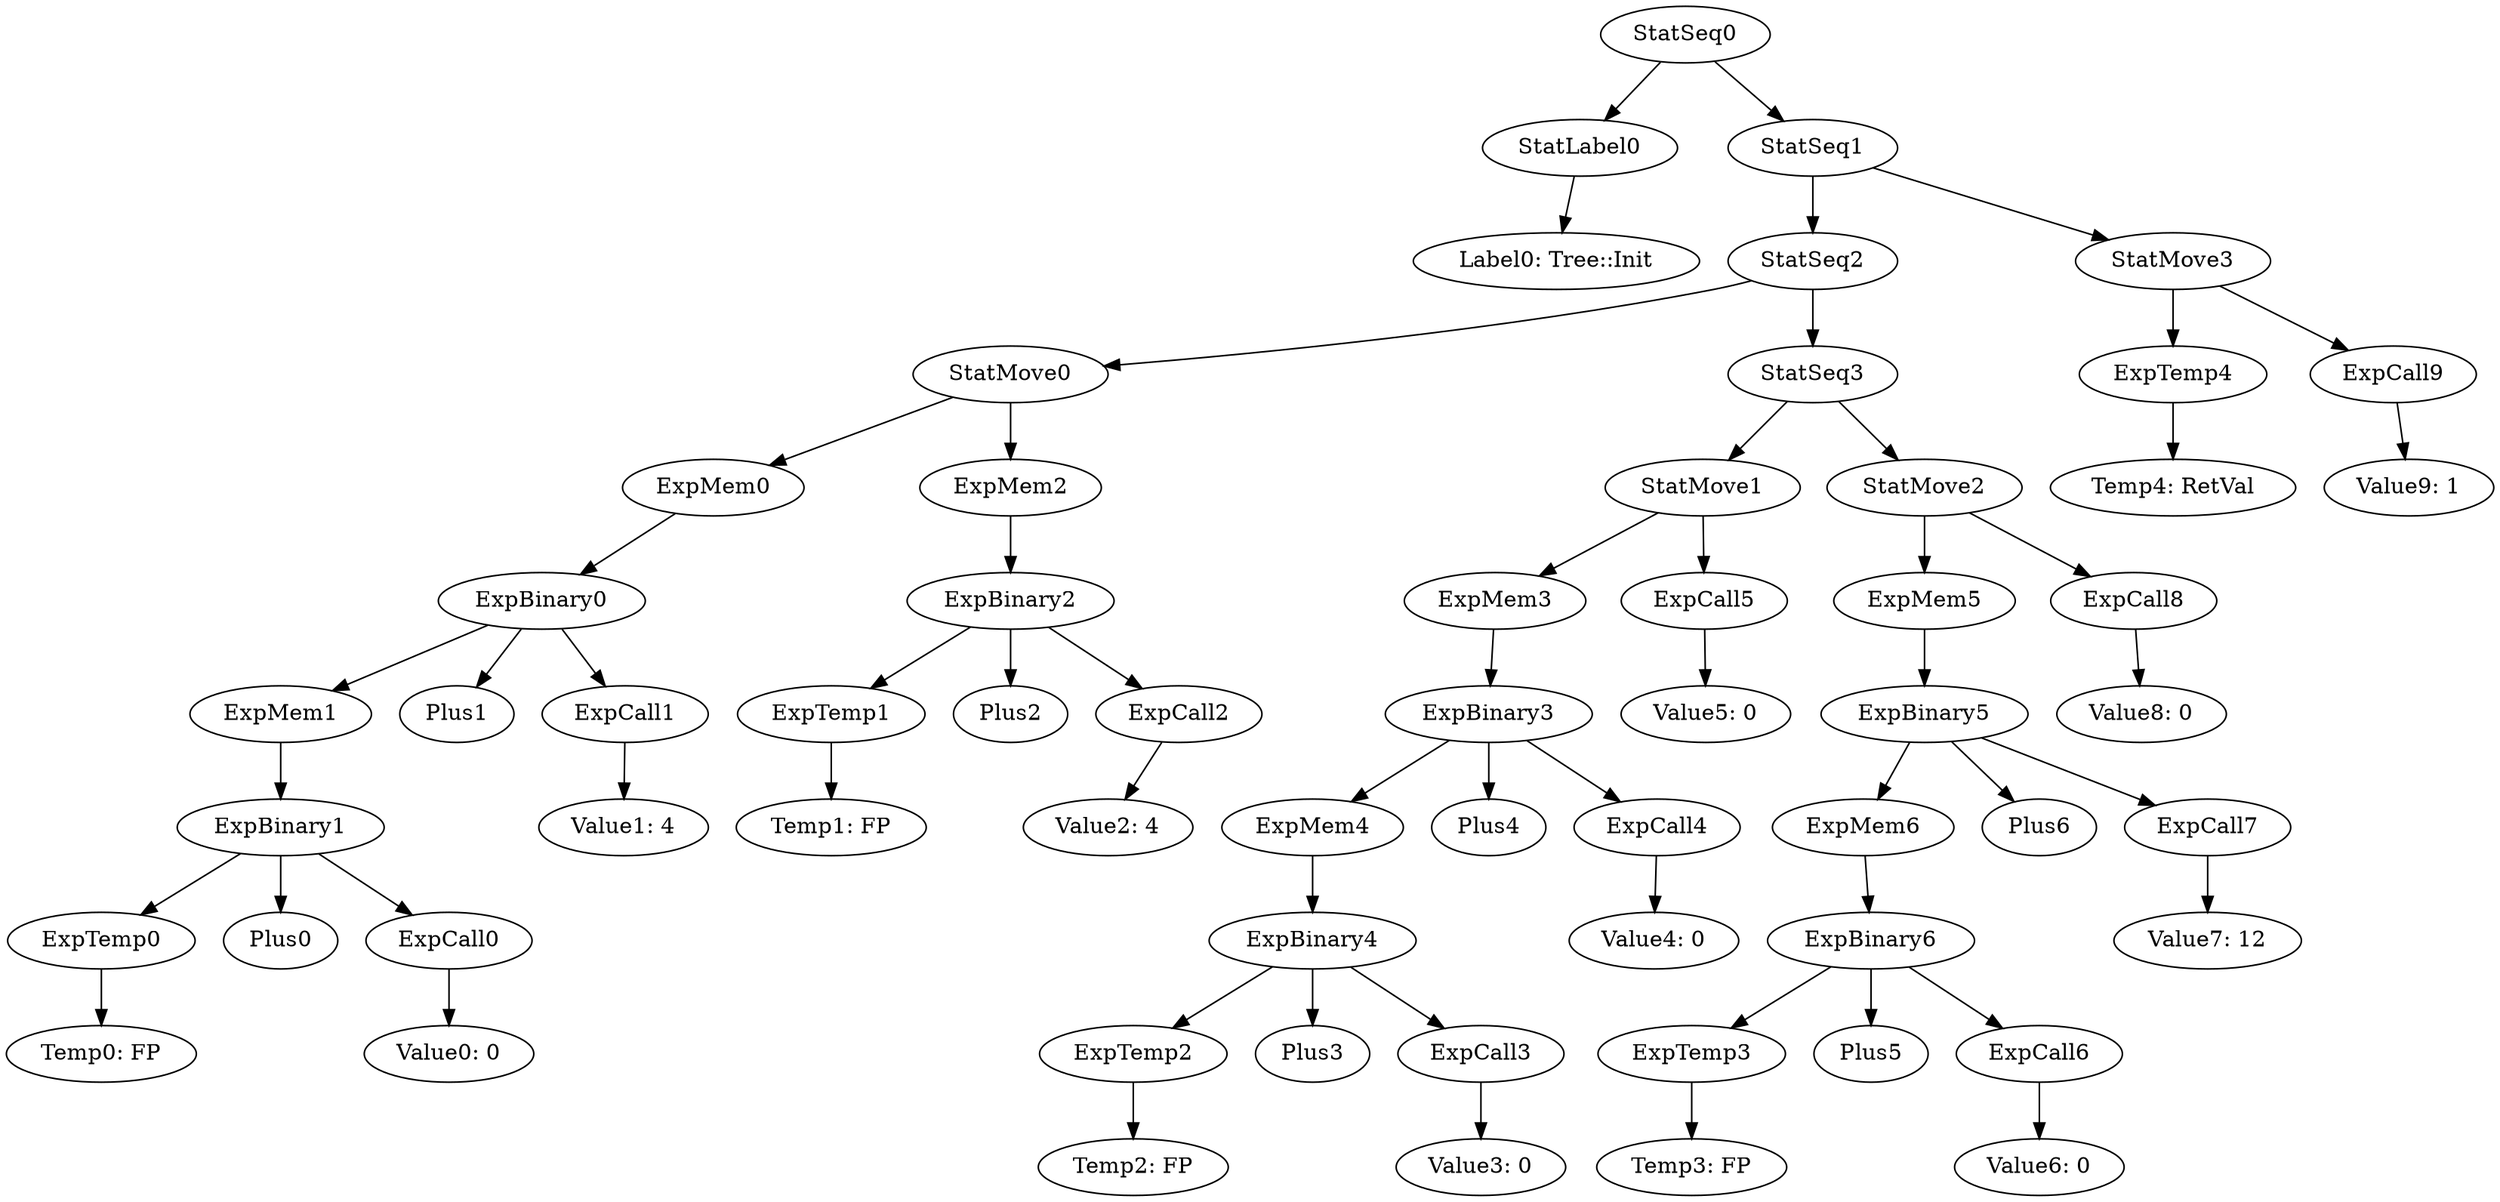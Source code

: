 digraph {
	ordering = out;
	StatMove3 -> ExpTemp4;
	StatMove3 -> ExpCall9;
	ExpTemp4 -> "Temp4: RetVal";
	StatSeq1 -> StatSeq2;
	StatSeq1 -> StatMove3;
	StatMove2 -> ExpMem5;
	StatMove2 -> ExpCall8;
	ExpBinary5 -> ExpMem6;
	ExpBinary5 -> Plus6;
	ExpBinary5 -> ExpCall7;
	ExpMem6 -> ExpBinary6;
	ExpTemp3 -> "Temp3: FP";
	StatSeq3 -> StatMove1;
	StatSeq3 -> StatMove2;
	ExpMem5 -> ExpBinary5;
	StatMove1 -> ExpMem3;
	StatMove1 -> ExpCall5;
	StatMove0 -> ExpMem0;
	StatMove0 -> ExpMem2;
	ExpCall7 -> "Value7: 12";
	ExpCall2 -> "Value2: 4";
	ExpCall1 -> "Value1: 4";
	ExpBinary6 -> ExpTemp3;
	ExpBinary6 -> Plus5;
	ExpBinary6 -> ExpCall6;
	ExpMem0 -> ExpBinary0;
	ExpCall8 -> "Value8: 0";
	ExpBinary1 -> ExpTemp0;
	ExpBinary1 -> Plus0;
	ExpBinary1 -> ExpCall0;
	ExpCall9 -> "Value9: 1";
	ExpMem3 -> ExpBinary3;
	ExpMem1 -> ExpBinary1;
	ExpBinary2 -> ExpTemp1;
	ExpBinary2 -> Plus2;
	ExpBinary2 -> ExpCall2;
	StatLabel0 -> "Label0: Tree::Init";
	ExpTemp0 -> "Temp0: FP";
	ExpCall0 -> "Value0: 0";
	ExpMem2 -> ExpBinary2;
	ExpBinary3 -> ExpMem4;
	ExpBinary3 -> Plus4;
	ExpBinary3 -> ExpCall4;
	StatSeq0 -> StatLabel0;
	StatSeq0 -> StatSeq1;
	ExpTemp1 -> "Temp1: FP";
	ExpCall3 -> "Value3: 0";
	StatSeq2 -> StatMove0;
	StatSeq2 -> StatSeq3;
	ExpTemp2 -> "Temp2: FP";
	ExpCall6 -> "Value6: 0";
	ExpBinary4 -> ExpTemp2;
	ExpBinary4 -> Plus3;
	ExpBinary4 -> ExpCall3;
	ExpBinary0 -> ExpMem1;
	ExpBinary0 -> Plus1;
	ExpBinary0 -> ExpCall1;
	ExpMem4 -> ExpBinary4;
	ExpCall5 -> "Value5: 0";
	ExpCall4 -> "Value4: 0";
}

